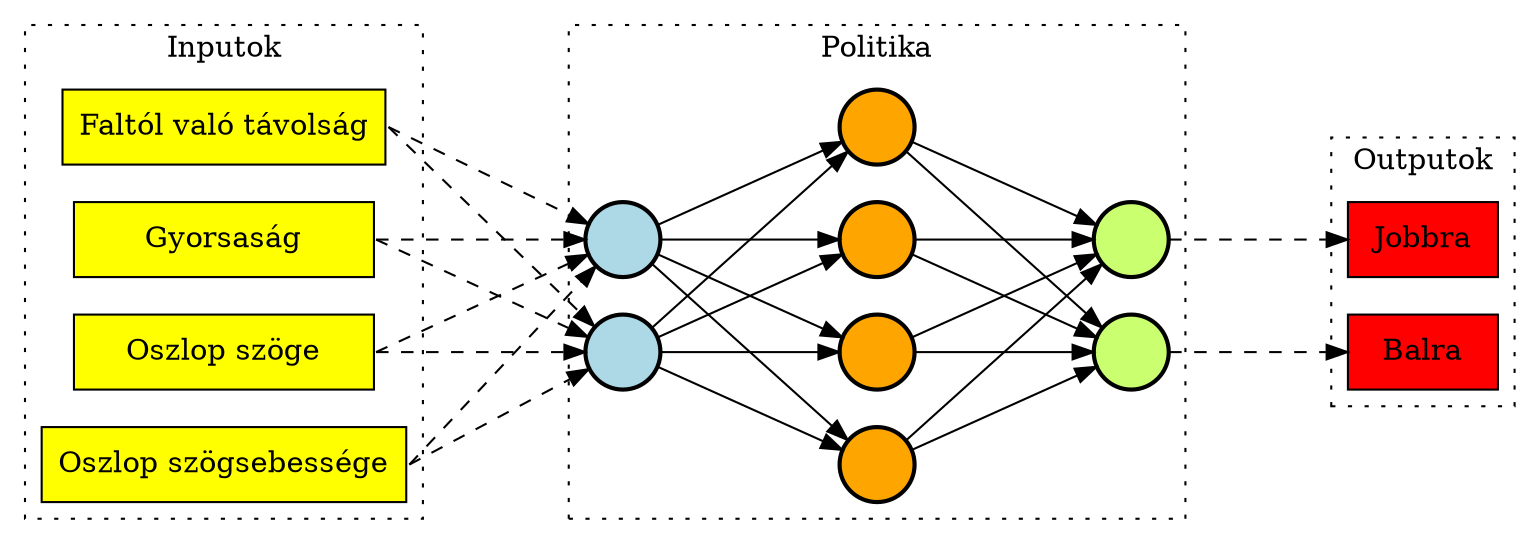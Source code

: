 digraph reinforcement {
    graph [dpi=300]
    rankdir="LR"

    splines=false
    ranksep=1.2

    subgraph cluster_1 {
        label="Politika"
        style="dotted"
        input1 [label="", shape="circle", penwidth=2, style="filled", fillcolor="lightblue"]
        input2 [label="", shape="circle", penwidth=2, style="filled", fillcolor="lightblue"]
        hidden1 [label="", shape="circle", penwidth=2, style="filled", fillcolor="orange"]
        hidden2 [label="", shape="circle", penwidth=2, style="filled", fillcolor="orange"]
        hidden3 [label="", shape="circle", penwidth=2, style="filled", fillcolor="orange"]
        hidden4 [label="", shape="circle", penwidth=2, style="filled", fillcolor="orange"]
        output1 [label="", shape="circle", penwidth=2, style="filled", fillcolor="darkolivegreen1"]
        output2 [label="", shape="circle", penwidth=2, style="filled", fillcolor="darkolivegreen1"]
    }

    subgraph cluster_2 {
        label="Inputok"
        style="dotted"
        position [label="Faltól való távolság", shape="rectangle", style="filled", fillcolor="yellow", width=2]
        velocity [label="Gyorsaság", shape="rectangle", style="filled", fillcolor="yellow", width=2]
        angle [label="Oszlop szöge", shape="rectangle", style="filled", fillcolor="yellow", width=2]
        angular_velocity [label="Oszlop szögsebessége", shape="rectangle", style="filled", fillcolor="yellow", width=2]
    }

    subgraph cluster_3 {
        label="Outputok"
        style="dotted"
        left [label="Balra", shape="rectangle", style="filled", fillcolor="red", width=1]
        right [label="Jobbra", shape="rectangle", style="filled", fillcolor="red", width=1]
    }

    position:e -> input1 [style="dashed"]
    velocity:e -> input1 [style="dashed"]
    angle:e -> input1 [style="dashed"]
    angular_velocity:e -> input1 [style="dashed"]

    position:e -> input2 [style="dashed"]
    velocity:e -> input2 [style="dashed"]
    angle:e -> input2 [style="dashed"]
    angular_velocity:e -> input2 [style="dashed"]

    input1 -> hidden1
    input2 -> hidden1
    input1 -> hidden2
    input2 -> hidden2
    input1 -> hidden3
    input2 -> hidden3
    input1 -> hidden4
    input2 -> hidden4

    hidden1 -> output1
    hidden2 -> output1
    hidden3 -> output1
    hidden4 -> output1
    hidden1 -> output2
    hidden2 -> output2
    hidden3 -> output2
    hidden4 -> output2

    output1 -> left [style="dashed"]
    output2 -> right [style="dashed"]
}